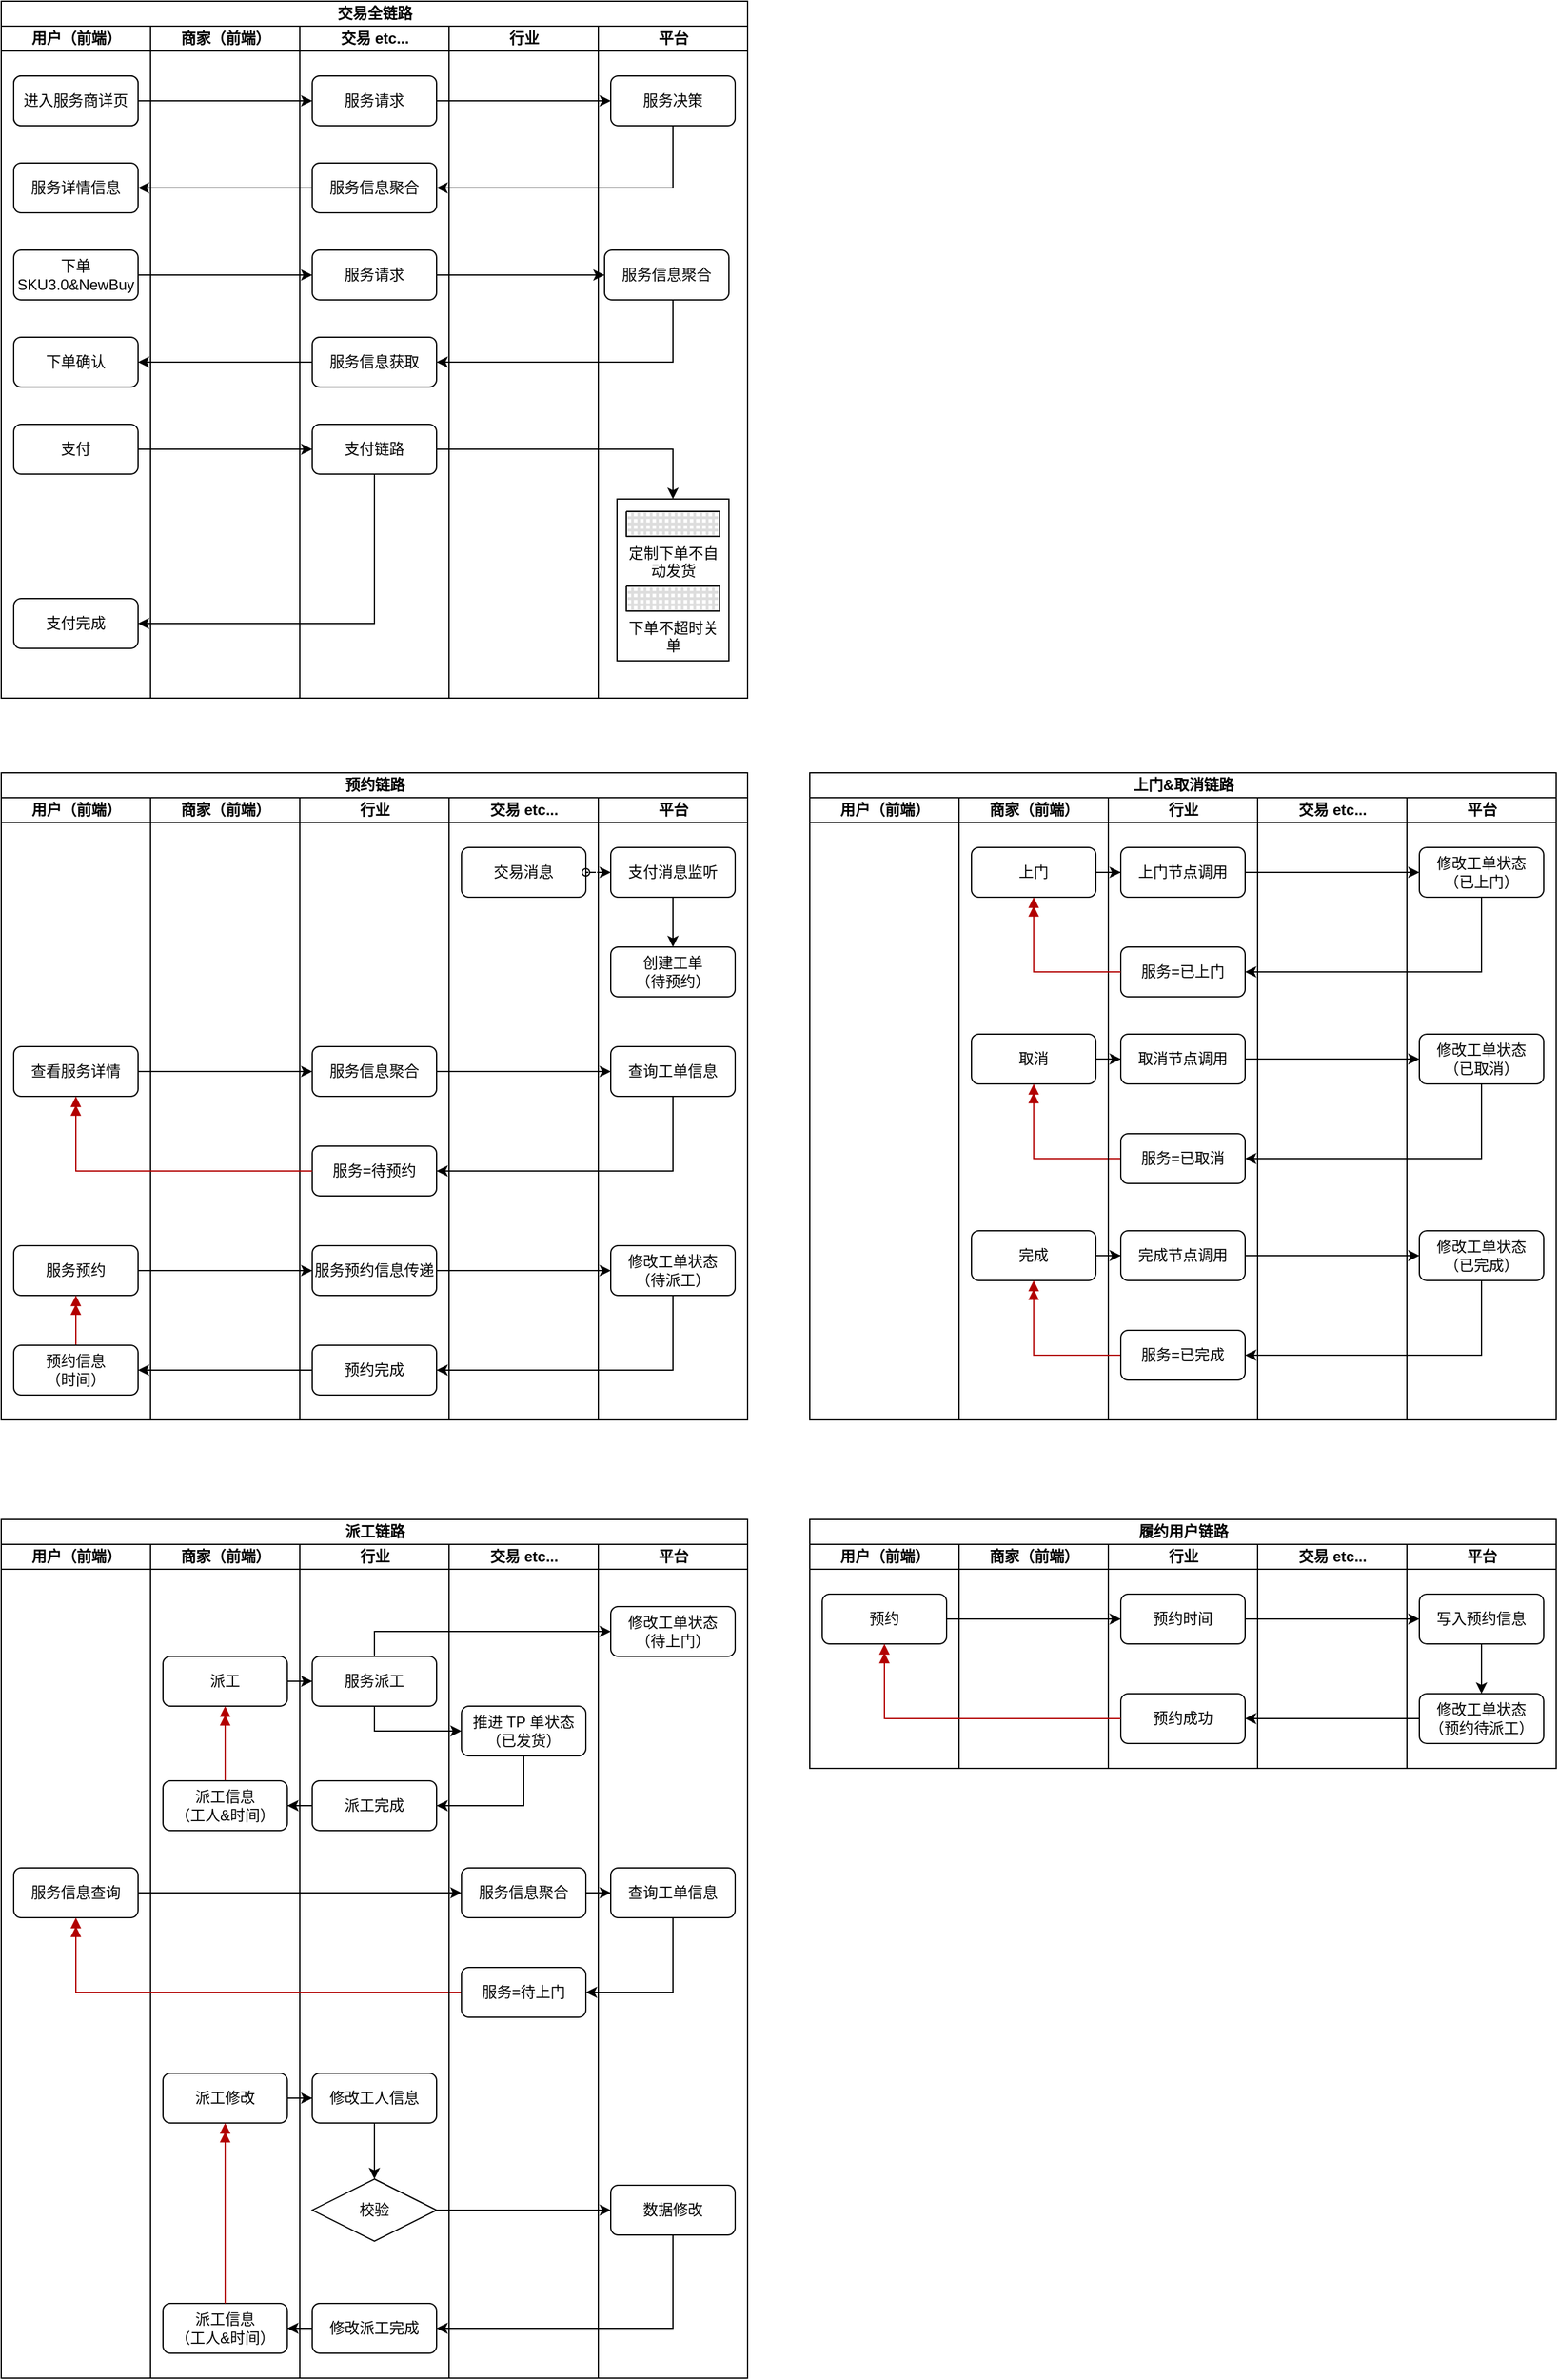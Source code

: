 <mxfile version="20.8.16" type="device"><diagram name="第 1 页" id="Ftj2H2-WO3ob_pQQAoz4"><mxGraphModel dx="1873" dy="1091" grid="1" gridSize="10" guides="1" tooltips="1" connect="1" arrows="1" fold="1" page="1" pageScale="1" pageWidth="4000" pageHeight="12000" math="0" shadow="0"><root><mxCell id="0"/><mxCell id="1" parent="0"/><mxCell id="QWqLMKeGirMAvZn_TWUY-78" value="交易全链路" style="swimlane;childLayout=stackLayout;resizeParent=1;resizeParentMax=0;startSize=20;html=1;strokeWidth=1;" vertex="1" parent="1"><mxGeometry x="50" y="60" width="600" height="560" as="geometry"/></mxCell><mxCell id="QWqLMKeGirMAvZn_TWUY-79" value="用户（前端）" style="swimlane;startSize=20;html=1;strokeWidth=1;" vertex="1" parent="QWqLMKeGirMAvZn_TWUY-78"><mxGeometry y="20" width="120" height="540" as="geometry"/></mxCell><mxCell id="QWqLMKeGirMAvZn_TWUY-162" value="进入服务商详页" style="rounded=1;whiteSpace=wrap;html=1;strokeWidth=1;" vertex="1" parent="QWqLMKeGirMAvZn_TWUY-79"><mxGeometry x="10" y="40" width="100" height="40" as="geometry"/></mxCell><mxCell id="QWqLMKeGirMAvZn_TWUY-167" value="支付完成" style="rounded=1;whiteSpace=wrap;html=1;strokeWidth=1;" vertex="1" parent="QWqLMKeGirMAvZn_TWUY-79"><mxGeometry x="10" y="460" width="100" height="40" as="geometry"/></mxCell><mxCell id="QWqLMKeGirMAvZn_TWUY-168" value="进入服务商详页" style="rounded=1;whiteSpace=wrap;html=1;strokeWidth=1;" vertex="1" parent="QWqLMKeGirMAvZn_TWUY-79"><mxGeometry x="10" y="40" width="100" height="40" as="geometry"/></mxCell><mxCell id="QWqLMKeGirMAvZn_TWUY-169" value="服务详情信息" style="rounded=1;whiteSpace=wrap;html=1;strokeWidth=1;" vertex="1" parent="QWqLMKeGirMAvZn_TWUY-79"><mxGeometry x="10" y="110" width="100" height="40" as="geometry"/></mxCell><mxCell id="QWqLMKeGirMAvZn_TWUY-170" value="下单&lt;br&gt;SKU3.0&amp;amp;NewBuy" style="rounded=1;whiteSpace=wrap;html=1;strokeWidth=1;" vertex="1" parent="QWqLMKeGirMAvZn_TWUY-79"><mxGeometry x="10" y="180" width="100" height="40" as="geometry"/></mxCell><mxCell id="QWqLMKeGirMAvZn_TWUY-171" value="下单确认" style="rounded=1;whiteSpace=wrap;html=1;strokeWidth=1;" vertex="1" parent="QWqLMKeGirMAvZn_TWUY-79"><mxGeometry x="10" y="250" width="100" height="40" as="geometry"/></mxCell><mxCell id="QWqLMKeGirMAvZn_TWUY-172" value="支付" style="rounded=1;whiteSpace=wrap;html=1;strokeWidth=1;" vertex="1" parent="QWqLMKeGirMAvZn_TWUY-79"><mxGeometry x="10" y="320" width="100" height="40" as="geometry"/></mxCell><mxCell id="QWqLMKeGirMAvZn_TWUY-86" value="商家（前端）" style="swimlane;startSize=20;html=1;strokeWidth=1;" vertex="1" parent="QWqLMKeGirMAvZn_TWUY-78"><mxGeometry x="120" y="20" width="120" height="540" as="geometry"/></mxCell><mxCell id="QWqLMKeGirMAvZn_TWUY-87" value="交易 etc..." style="swimlane;startSize=20;html=1;strokeWidth=1;" vertex="1" parent="QWqLMKeGirMAvZn_TWUY-78"><mxGeometry x="240" y="20" width="120" height="540" as="geometry"/></mxCell><mxCell id="QWqLMKeGirMAvZn_TWUY-179" value="服务请求" style="rounded=1;whiteSpace=wrap;html=1;strokeWidth=1;" vertex="1" parent="QWqLMKeGirMAvZn_TWUY-87"><mxGeometry x="10" y="40" width="100" height="40" as="geometry"/></mxCell><mxCell id="QWqLMKeGirMAvZn_TWUY-180" value="服务信息聚合" style="rounded=1;whiteSpace=wrap;html=1;strokeWidth=1;" vertex="1" parent="QWqLMKeGirMAvZn_TWUY-87"><mxGeometry x="10" y="110" width="100" height="40" as="geometry"/></mxCell><mxCell id="QWqLMKeGirMAvZn_TWUY-181" value="服务请求" style="rounded=1;whiteSpace=wrap;html=1;strokeWidth=1;" vertex="1" parent="QWqLMKeGirMAvZn_TWUY-87"><mxGeometry x="10" y="180" width="100" height="40" as="geometry"/></mxCell><mxCell id="QWqLMKeGirMAvZn_TWUY-182" value="服务信息获取" style="rounded=1;whiteSpace=wrap;html=1;strokeWidth=1;" vertex="1" parent="QWqLMKeGirMAvZn_TWUY-87"><mxGeometry x="10" y="250" width="100" height="40" as="geometry"/></mxCell><mxCell id="QWqLMKeGirMAvZn_TWUY-183" value="支付链路" style="rounded=1;whiteSpace=wrap;html=1;strokeWidth=1;" vertex="1" parent="QWqLMKeGirMAvZn_TWUY-87"><mxGeometry x="10" y="320" width="100" height="40" as="geometry"/></mxCell><mxCell id="QWqLMKeGirMAvZn_TWUY-93" value="行业" style="swimlane;startSize=20;html=1;strokeWidth=1;" vertex="1" parent="QWqLMKeGirMAvZn_TWUY-78"><mxGeometry x="360" y="20" width="120" height="540" as="geometry"/></mxCell><mxCell id="QWqLMKeGirMAvZn_TWUY-94" value="平台" style="swimlane;startSize=20;html=1;strokeWidth=1;" vertex="1" parent="QWqLMKeGirMAvZn_TWUY-78"><mxGeometry x="480" y="20" width="120" height="540" as="geometry"/></mxCell><mxCell id="QWqLMKeGirMAvZn_TWUY-186" value="服务决策" style="rounded=1;whiteSpace=wrap;html=1;strokeWidth=1;" vertex="1" parent="QWqLMKeGirMAvZn_TWUY-94"><mxGeometry x="10" y="40" width="100" height="40" as="geometry"/></mxCell><mxCell id="QWqLMKeGirMAvZn_TWUY-187" value="服务信息聚合" style="rounded=1;whiteSpace=wrap;html=1;strokeWidth=1;" vertex="1" parent="QWqLMKeGirMAvZn_TWUY-94"><mxGeometry x="5" y="180" width="100" height="40" as="geometry"/></mxCell><mxCell id="QWqLMKeGirMAvZn_TWUY-188" value="" style="rounded=0;whiteSpace=wrap;html=1;labelBackgroundColor=none;labelBorderColor=none;fillStyle=grid;strokeWidth=1;fillColor=default;strokeColor=default;" vertex="1" parent="QWqLMKeGirMAvZn_TWUY-94"><mxGeometry x="15" y="380" width="90" height="130" as="geometry"/></mxCell><mxCell id="QWqLMKeGirMAvZn_TWUY-189" value="定制下单不自动发货" style="verticalLabelPosition=bottom;verticalAlign=top;html=1;shape=mxgraph.basic.patternFillRect;fillStyle=grid;step=5;fillStrokeWidth=2.2;fillStrokeColor=#dddddd;strokeWidth=1;labelBackgroundColor=none;labelBorderColor=none;perimeterSpacing=1;whiteSpace=wrap;" vertex="1" parent="QWqLMKeGirMAvZn_TWUY-94"><mxGeometry x="22.5" y="390" width="75" height="20" as="geometry"/></mxCell><mxCell id="QWqLMKeGirMAvZn_TWUY-190" value="下单不超时关单" style="verticalLabelPosition=bottom;verticalAlign=top;html=1;shape=mxgraph.basic.patternFillRect;fillStyle=grid;step=5;fillStrokeWidth=2.2;fillStrokeColor=#dddddd;strokeWidth=1;labelBackgroundColor=none;labelBorderColor=none;perimeterSpacing=1;whiteSpace=wrap;" vertex="1" parent="QWqLMKeGirMAvZn_TWUY-94"><mxGeometry x="22.5" y="450" width="75" height="20" as="geometry"/></mxCell><mxCell id="QWqLMKeGirMAvZn_TWUY-192" style="edgeStyle=orthogonalEdgeStyle;rounded=0;orthogonalLoop=1;jettySize=auto;html=1;entryX=0;entryY=0.5;entryDx=0;entryDy=0;strokeWidth=1;endArrow=classic;endFill=1;" edge="1" parent="QWqLMKeGirMAvZn_TWUY-78" source="QWqLMKeGirMAvZn_TWUY-168" target="QWqLMKeGirMAvZn_TWUY-179"><mxGeometry relative="1" as="geometry"/></mxCell><mxCell id="QWqLMKeGirMAvZn_TWUY-193" style="edgeStyle=orthogonalEdgeStyle;rounded=0;orthogonalLoop=1;jettySize=auto;html=1;entryX=0;entryY=0.5;entryDx=0;entryDy=0;strokeWidth=1;endArrow=classic;endFill=1;" edge="1" parent="QWqLMKeGirMAvZn_TWUY-78" source="QWqLMKeGirMAvZn_TWUY-179" target="QWqLMKeGirMAvZn_TWUY-186"><mxGeometry relative="1" as="geometry"/></mxCell><mxCell id="QWqLMKeGirMAvZn_TWUY-194" style="edgeStyle=orthogonalEdgeStyle;rounded=0;orthogonalLoop=1;jettySize=auto;html=1;entryX=1;entryY=0.5;entryDx=0;entryDy=0;strokeWidth=1;endArrow=classic;endFill=1;" edge="1" parent="QWqLMKeGirMAvZn_TWUY-78" source="QWqLMKeGirMAvZn_TWUY-186" target="QWqLMKeGirMAvZn_TWUY-180"><mxGeometry relative="1" as="geometry"><Array as="points"><mxPoint x="540" y="150"/></Array></mxGeometry></mxCell><mxCell id="QWqLMKeGirMAvZn_TWUY-195" style="edgeStyle=orthogonalEdgeStyle;rounded=0;orthogonalLoop=1;jettySize=auto;html=1;entryX=1;entryY=0.5;entryDx=0;entryDy=0;strokeWidth=1;endArrow=classic;endFill=1;" edge="1" parent="QWqLMKeGirMAvZn_TWUY-78" source="QWqLMKeGirMAvZn_TWUY-180" target="QWqLMKeGirMAvZn_TWUY-169"><mxGeometry relative="1" as="geometry"/></mxCell><mxCell id="QWqLMKeGirMAvZn_TWUY-196" style="edgeStyle=orthogonalEdgeStyle;rounded=0;orthogonalLoop=1;jettySize=auto;html=1;entryX=0;entryY=0.5;entryDx=0;entryDy=0;strokeWidth=1;endArrow=classic;endFill=1;" edge="1" parent="QWqLMKeGirMAvZn_TWUY-78" source="QWqLMKeGirMAvZn_TWUY-170" target="QWqLMKeGirMAvZn_TWUY-181"><mxGeometry relative="1" as="geometry"/></mxCell><mxCell id="QWqLMKeGirMAvZn_TWUY-197" style="edgeStyle=orthogonalEdgeStyle;rounded=0;orthogonalLoop=1;jettySize=auto;html=1;strokeWidth=1;endArrow=classic;endFill=1;" edge="1" parent="QWqLMKeGirMAvZn_TWUY-78" source="QWqLMKeGirMAvZn_TWUY-181" target="QWqLMKeGirMAvZn_TWUY-187"><mxGeometry relative="1" as="geometry"/></mxCell><mxCell id="QWqLMKeGirMAvZn_TWUY-198" style="edgeStyle=orthogonalEdgeStyle;rounded=0;orthogonalLoop=1;jettySize=auto;html=1;entryX=1;entryY=0.5;entryDx=0;entryDy=0;strokeWidth=1;endArrow=classic;endFill=1;" edge="1" parent="QWqLMKeGirMAvZn_TWUY-78" source="QWqLMKeGirMAvZn_TWUY-187" target="QWqLMKeGirMAvZn_TWUY-182"><mxGeometry relative="1" as="geometry"><Array as="points"><mxPoint x="540" y="290"/></Array></mxGeometry></mxCell><mxCell id="QWqLMKeGirMAvZn_TWUY-199" style="edgeStyle=orthogonalEdgeStyle;rounded=0;orthogonalLoop=1;jettySize=auto;html=1;entryX=1;entryY=0.5;entryDx=0;entryDy=0;strokeWidth=1;endArrow=classic;endFill=1;" edge="1" parent="QWqLMKeGirMAvZn_TWUY-78" source="QWqLMKeGirMAvZn_TWUY-182" target="QWqLMKeGirMAvZn_TWUY-171"><mxGeometry relative="1" as="geometry"/></mxCell><mxCell id="QWqLMKeGirMAvZn_TWUY-200" style="edgeStyle=orthogonalEdgeStyle;rounded=0;orthogonalLoop=1;jettySize=auto;html=1;entryX=0;entryY=0.5;entryDx=0;entryDy=0;strokeWidth=1;endArrow=classic;endFill=1;" edge="1" parent="QWqLMKeGirMAvZn_TWUY-78" source="QWqLMKeGirMAvZn_TWUY-172" target="QWqLMKeGirMAvZn_TWUY-183"><mxGeometry relative="1" as="geometry"/></mxCell><mxCell id="QWqLMKeGirMAvZn_TWUY-201" style="edgeStyle=orthogonalEdgeStyle;rounded=0;orthogonalLoop=1;jettySize=auto;html=1;entryX=0.5;entryY=0;entryDx=0;entryDy=0;strokeWidth=1;endArrow=classic;endFill=1;" edge="1" parent="QWqLMKeGirMAvZn_TWUY-78" source="QWqLMKeGirMAvZn_TWUY-183" target="QWqLMKeGirMAvZn_TWUY-188"><mxGeometry relative="1" as="geometry"/></mxCell><mxCell id="QWqLMKeGirMAvZn_TWUY-202" style="edgeStyle=orthogonalEdgeStyle;rounded=0;orthogonalLoop=1;jettySize=auto;html=1;entryX=1;entryY=0.5;entryDx=0;entryDy=0;strokeWidth=1;endArrow=classic;endFill=1;" edge="1" parent="QWqLMKeGirMAvZn_TWUY-78" source="QWqLMKeGirMAvZn_TWUY-183" target="QWqLMKeGirMAvZn_TWUY-167"><mxGeometry relative="1" as="geometry"><mxPoint x="110" y="430" as="targetPoint"/><Array as="points"><mxPoint x="300" y="500"/></Array></mxGeometry></mxCell><mxCell id="QWqLMKeGirMAvZn_TWUY-297" value="履约用户链路" style="swimlane;childLayout=stackLayout;resizeParent=1;resizeParentMax=0;startSize=20;html=1;strokeWidth=1;" vertex="1" parent="1"><mxGeometry x="700" y="1280" width="600" height="200" as="geometry"/></mxCell><mxCell id="QWqLMKeGirMAvZn_TWUY-298" value="用户（前端）" style="swimlane;startSize=20;html=1;strokeWidth=1;" vertex="1" parent="QWqLMKeGirMAvZn_TWUY-297"><mxGeometry y="20" width="120" height="180" as="geometry"/></mxCell><mxCell id="QWqLMKeGirMAvZn_TWUY-584" value="预约" style="rounded=1;whiteSpace=wrap;html=1;strokeWidth=1;" vertex="1" parent="QWqLMKeGirMAvZn_TWUY-298"><mxGeometry x="10" y="40" width="100" height="40" as="geometry"/></mxCell><mxCell id="QWqLMKeGirMAvZn_TWUY-304" value="商家（前端）" style="swimlane;startSize=20;html=1;strokeWidth=1;" vertex="1" parent="QWqLMKeGirMAvZn_TWUY-297"><mxGeometry x="120" y="20" width="120" height="180" as="geometry"/></mxCell><mxCell id="QWqLMKeGirMAvZn_TWUY-308" value="行业" style="swimlane;startSize=20;html=1;strokeWidth=1;" vertex="1" parent="QWqLMKeGirMAvZn_TWUY-297"><mxGeometry x="240" y="20" width="120" height="180" as="geometry"/></mxCell><mxCell id="QWqLMKeGirMAvZn_TWUY-586" value="预约时间" style="rounded=1;whiteSpace=wrap;html=1;strokeWidth=1;" vertex="1" parent="QWqLMKeGirMAvZn_TWUY-308"><mxGeometry x="10" y="40" width="100" height="40" as="geometry"/></mxCell><mxCell id="QWqLMKeGirMAvZn_TWUY-592" value="预约成功" style="rounded=1;whiteSpace=wrap;html=1;strokeWidth=1;" vertex="1" parent="QWqLMKeGirMAvZn_TWUY-308"><mxGeometry x="10" y="120" width="100" height="40" as="geometry"/></mxCell><mxCell id="QWqLMKeGirMAvZn_TWUY-310" value="交易 etc..." style="swimlane;startSize=20;html=1;strokeWidth=1;" vertex="1" parent="QWqLMKeGirMAvZn_TWUY-297"><mxGeometry x="360" y="20" width="120" height="180" as="geometry"/></mxCell><mxCell id="QWqLMKeGirMAvZn_TWUY-319" value="平台" style="swimlane;startSize=20;html=1;strokeWidth=1;" vertex="1" parent="QWqLMKeGirMAvZn_TWUY-297"><mxGeometry x="480" y="20" width="120" height="180" as="geometry"/></mxCell><mxCell id="QWqLMKeGirMAvZn_TWUY-591" style="edgeStyle=orthogonalEdgeStyle;rounded=0;orthogonalLoop=1;jettySize=auto;html=1;entryX=0.5;entryY=0;entryDx=0;entryDy=0;strokeWidth=1;startArrow=none;startFill=0;endArrow=classic;endFill=1;" edge="1" parent="QWqLMKeGirMAvZn_TWUY-319" source="QWqLMKeGirMAvZn_TWUY-588" target="QWqLMKeGirMAvZn_TWUY-590"><mxGeometry relative="1" as="geometry"/></mxCell><mxCell id="QWqLMKeGirMAvZn_TWUY-588" value="写入预约信息" style="rounded=1;whiteSpace=wrap;html=1;strokeWidth=1;" vertex="1" parent="QWqLMKeGirMAvZn_TWUY-319"><mxGeometry x="10" y="40" width="100" height="40" as="geometry"/></mxCell><mxCell id="QWqLMKeGirMAvZn_TWUY-590" value="修改工单状态&lt;br&gt;（预约待派工）" style="rounded=1;whiteSpace=wrap;html=1;strokeWidth=1;" vertex="1" parent="QWqLMKeGirMAvZn_TWUY-319"><mxGeometry x="10" y="120" width="100" height="40" as="geometry"/></mxCell><mxCell id="QWqLMKeGirMAvZn_TWUY-587" style="edgeStyle=orthogonalEdgeStyle;rounded=0;orthogonalLoop=1;jettySize=auto;html=1;entryX=0;entryY=0.5;entryDx=0;entryDy=0;strokeWidth=1;startArrow=none;startFill=0;endArrow=classic;endFill=1;" edge="1" parent="QWqLMKeGirMAvZn_TWUY-297" source="QWqLMKeGirMAvZn_TWUY-584" target="QWqLMKeGirMAvZn_TWUY-586"><mxGeometry relative="1" as="geometry"/></mxCell><mxCell id="QWqLMKeGirMAvZn_TWUY-589" style="edgeStyle=orthogonalEdgeStyle;rounded=0;orthogonalLoop=1;jettySize=auto;html=1;strokeWidth=1;startArrow=none;startFill=0;endArrow=classic;endFill=1;" edge="1" parent="QWqLMKeGirMAvZn_TWUY-297" source="QWqLMKeGirMAvZn_TWUY-586" target="QWqLMKeGirMAvZn_TWUY-588"><mxGeometry relative="1" as="geometry"/></mxCell><mxCell id="QWqLMKeGirMAvZn_TWUY-593" style="edgeStyle=orthogonalEdgeStyle;rounded=0;orthogonalLoop=1;jettySize=auto;html=1;strokeWidth=1;startArrow=none;startFill=0;endArrow=classic;endFill=1;" edge="1" parent="QWqLMKeGirMAvZn_TWUY-297" source="QWqLMKeGirMAvZn_TWUY-590" target="QWqLMKeGirMAvZn_TWUY-592"><mxGeometry relative="1" as="geometry"/></mxCell><mxCell id="QWqLMKeGirMAvZn_TWUY-594" style="edgeStyle=orthogonalEdgeStyle;rounded=0;orthogonalLoop=1;jettySize=auto;html=1;entryX=0.5;entryY=1;entryDx=0;entryDy=0;strokeWidth=1;startArrow=none;startFill=0;endArrow=doubleBlock;endFill=1;fillColor=#e51400;strokeColor=#B20000;" edge="1" parent="QWqLMKeGirMAvZn_TWUY-297" source="QWqLMKeGirMAvZn_TWUY-592" target="QWqLMKeGirMAvZn_TWUY-584"><mxGeometry relative="1" as="geometry"/></mxCell><mxCell id="QWqLMKeGirMAvZn_TWUY-377" value="派工链路" style="swimlane;childLayout=stackLayout;resizeParent=1;resizeParentMax=0;startSize=20;html=1;strokeWidth=1;" vertex="1" parent="1"><mxGeometry x="50" y="1280" width="600" height="690" as="geometry"/></mxCell><mxCell id="QWqLMKeGirMAvZn_TWUY-378" value="用户（前端）" style="swimlane;startSize=20;html=1;strokeWidth=1;" vertex="1" parent="QWqLMKeGirMAvZn_TWUY-377"><mxGeometry y="20" width="120" height="670" as="geometry"/></mxCell><mxCell id="QWqLMKeGirMAvZn_TWUY-383" value="服务信息查询" style="rounded=1;whiteSpace=wrap;html=1;strokeWidth=1;" vertex="1" parent="QWqLMKeGirMAvZn_TWUY-378"><mxGeometry x="10" y="260" width="100" height="40" as="geometry"/></mxCell><mxCell id="QWqLMKeGirMAvZn_TWUY-424" style="edgeStyle=orthogonalEdgeStyle;rounded=0;orthogonalLoop=1;jettySize=auto;html=1;entryX=1;entryY=0.5;entryDx=0;entryDy=0;strokeWidth=1;startArrow=none;startFill=0;endArrow=classic;endFill=1;" edge="1" parent="QWqLMKeGirMAvZn_TWUY-377" source="QWqLMKeGirMAvZn_TWUY-398" target="QWqLMKeGirMAvZn_TWUY-387"><mxGeometry relative="1" as="geometry"/></mxCell><mxCell id="QWqLMKeGirMAvZn_TWUY-384" value="商家（前端）" style="swimlane;startSize=20;html=1;strokeWidth=1;" vertex="1" parent="QWqLMKeGirMAvZn_TWUY-377"><mxGeometry x="120" y="20" width="120" height="670" as="geometry"/></mxCell><mxCell id="QWqLMKeGirMAvZn_TWUY-385" value="派工" style="rounded=1;whiteSpace=wrap;html=1;strokeWidth=1;" vertex="1" parent="QWqLMKeGirMAvZn_TWUY-384"><mxGeometry x="10" y="90" width="100" height="40" as="geometry"/></mxCell><mxCell id="QWqLMKeGirMAvZn_TWUY-386" value="" style="edgeStyle=orthogonalEdgeStyle;rounded=0;orthogonalLoop=1;jettySize=auto;html=1;strokeWidth=1;startArrow=none;startFill=0;endArrow=doubleBlock;endFill=1;fillColor=#e51400;strokeColor=#B20000;" edge="1" parent="QWqLMKeGirMAvZn_TWUY-384" source="QWqLMKeGirMAvZn_TWUY-387" target="QWqLMKeGirMAvZn_TWUY-385"><mxGeometry relative="1" as="geometry"/></mxCell><mxCell id="QWqLMKeGirMAvZn_TWUY-387" value="派工信息&lt;br&gt;（工人&amp;amp;时间）" style="rounded=1;whiteSpace=wrap;html=1;strokeWidth=1;" vertex="1" parent="QWqLMKeGirMAvZn_TWUY-384"><mxGeometry x="10" y="190" width="100" height="40" as="geometry"/></mxCell><mxCell id="QWqLMKeGirMAvZn_TWUY-390" value="行业" style="swimlane;startSize=20;html=1;strokeWidth=1;" vertex="1" parent="QWqLMKeGirMAvZn_TWUY-377"><mxGeometry x="240" y="20" width="120" height="670" as="geometry"/></mxCell><mxCell id="QWqLMKeGirMAvZn_TWUY-397" value="服务派工" style="rounded=1;whiteSpace=wrap;html=1;strokeWidth=1;" vertex="1" parent="QWqLMKeGirMAvZn_TWUY-390"><mxGeometry x="10" y="90" width="100" height="40" as="geometry"/></mxCell><mxCell id="QWqLMKeGirMAvZn_TWUY-398" value="派工完成" style="rounded=1;whiteSpace=wrap;html=1;strokeWidth=1;" vertex="1" parent="QWqLMKeGirMAvZn_TWUY-390"><mxGeometry x="10" y="190" width="100" height="40" as="geometry"/></mxCell><mxCell id="QWqLMKeGirMAvZn_TWUY-560" value="派工信息&lt;br&gt;（工人&amp;amp;时间）" style="rounded=1;whiteSpace=wrap;html=1;strokeWidth=1;" vertex="1" parent="QWqLMKeGirMAvZn_TWUY-390"><mxGeometry x="-110" y="610" width="100" height="40" as="geometry"/></mxCell><mxCell id="QWqLMKeGirMAvZn_TWUY-562" value="修改派工完成" style="rounded=1;whiteSpace=wrap;html=1;strokeWidth=1;" vertex="1" parent="QWqLMKeGirMAvZn_TWUY-390"><mxGeometry x="10" y="610" width="100" height="40" as="geometry"/></mxCell><mxCell id="QWqLMKeGirMAvZn_TWUY-557" style="edgeStyle=orthogonalEdgeStyle;rounded=0;orthogonalLoop=1;jettySize=auto;html=1;entryX=1;entryY=0.5;entryDx=0;entryDy=0;strokeWidth=1;startArrow=none;startFill=0;endArrow=classic;endFill=1;" edge="1" parent="QWqLMKeGirMAvZn_TWUY-390" source="QWqLMKeGirMAvZn_TWUY-562" target="QWqLMKeGirMAvZn_TWUY-560"><mxGeometry relative="1" as="geometry"/></mxCell><mxCell id="QWqLMKeGirMAvZn_TWUY-571" value="校验" style="rhombus;whiteSpace=wrap;html=1;labelBackgroundColor=none;labelBorderColor=none;fillStyle=grid;strokeColor=default;strokeWidth=1;fillColor=default;" vertex="1" parent="QWqLMKeGirMAvZn_TWUY-390"><mxGeometry x="10" y="510" width="100" height="50" as="geometry"/></mxCell><mxCell id="QWqLMKeGirMAvZn_TWUY-422" style="edgeStyle=orthogonalEdgeStyle;rounded=0;orthogonalLoop=1;jettySize=auto;html=1;entryX=0;entryY=0.5;entryDx=0;entryDy=0;strokeWidth=1;startArrow=none;startFill=0;endArrow=classic;endFill=1;" edge="1" parent="QWqLMKeGirMAvZn_TWUY-377" source="QWqLMKeGirMAvZn_TWUY-385" target="QWqLMKeGirMAvZn_TWUY-397"><mxGeometry relative="1" as="geometry"/></mxCell><mxCell id="QWqLMKeGirMAvZn_TWUY-425" style="edgeStyle=orthogonalEdgeStyle;rounded=0;orthogonalLoop=1;jettySize=auto;html=1;entryX=0;entryY=0.5;entryDx=0;entryDy=0;strokeWidth=1;startArrow=none;startFill=0;endArrow=classic;endFill=1;" edge="1" parent="QWqLMKeGirMAvZn_TWUY-377" source="QWqLMKeGirMAvZn_TWUY-383" target="QWqLMKeGirMAvZn_TWUY-399"><mxGeometry relative="1" as="geometry"/></mxCell><mxCell id="QWqLMKeGirMAvZn_TWUY-426" style="edgeStyle=orthogonalEdgeStyle;rounded=0;orthogonalLoop=1;jettySize=auto;html=1;entryX=0;entryY=0.5;entryDx=0;entryDy=0;strokeWidth=1;startArrow=none;startFill=0;endArrow=classic;endFill=1;" edge="1" parent="QWqLMKeGirMAvZn_TWUY-377" source="QWqLMKeGirMAvZn_TWUY-399" target="QWqLMKeGirMAvZn_TWUY-412"><mxGeometry relative="1" as="geometry"/></mxCell><mxCell id="QWqLMKeGirMAvZn_TWUY-427" style="edgeStyle=orthogonalEdgeStyle;rounded=0;orthogonalLoop=1;jettySize=auto;html=1;entryX=1;entryY=0.5;entryDx=0;entryDy=0;strokeWidth=1;startArrow=none;startFill=0;endArrow=classic;endFill=1;" edge="1" parent="QWqLMKeGirMAvZn_TWUY-377" source="QWqLMKeGirMAvZn_TWUY-412" target="QWqLMKeGirMAvZn_TWUY-400"><mxGeometry relative="1" as="geometry"><Array as="points"><mxPoint x="540" y="380"/></Array></mxGeometry></mxCell><mxCell id="QWqLMKeGirMAvZn_TWUY-429" style="edgeStyle=orthogonalEdgeStyle;rounded=0;orthogonalLoop=1;jettySize=auto;html=1;entryX=0.5;entryY=1;entryDx=0;entryDy=0;strokeWidth=1;startArrow=none;startFill=0;endArrow=doubleBlock;endFill=1;fillColor=#e51400;strokeColor=#B20000;" edge="1" parent="QWqLMKeGirMAvZn_TWUY-377" source="QWqLMKeGirMAvZn_TWUY-400" target="QWqLMKeGirMAvZn_TWUY-383"><mxGeometry relative="1" as="geometry"/></mxCell><mxCell id="QWqLMKeGirMAvZn_TWUY-392" value="交易 etc..." style="swimlane;startSize=20;html=1;strokeWidth=1;" vertex="1" parent="QWqLMKeGirMAvZn_TWUY-377"><mxGeometry x="360" y="20" width="120" height="670" as="geometry"/></mxCell><mxCell id="QWqLMKeGirMAvZn_TWUY-399" value="服务信息聚合" style="rounded=1;whiteSpace=wrap;html=1;strokeWidth=1;" vertex="1" parent="QWqLMKeGirMAvZn_TWUY-392"><mxGeometry x="10" y="260" width="100" height="40" as="geometry"/></mxCell><mxCell id="QWqLMKeGirMAvZn_TWUY-400" value="服务=待上门" style="rounded=1;whiteSpace=wrap;html=1;strokeWidth=1;" vertex="1" parent="QWqLMKeGirMAvZn_TWUY-392"><mxGeometry x="10" y="340" width="100" height="40" as="geometry"/></mxCell><mxCell id="QWqLMKeGirMAvZn_TWUY-544" value="推进 TP 单状态&lt;br&gt;（已发货）" style="rounded=1;whiteSpace=wrap;html=1;strokeWidth=1;" vertex="1" parent="QWqLMKeGirMAvZn_TWUY-392"><mxGeometry x="10" y="130" width="100" height="40" as="geometry"/></mxCell><mxCell id="QWqLMKeGirMAvZn_TWUY-509" style="edgeStyle=orthogonalEdgeStyle;rounded=0;orthogonalLoop=1;jettySize=auto;html=1;entryX=0;entryY=0.5;entryDx=0;entryDy=0;strokeWidth=1;startArrow=none;startFill=0;endArrow=classic;endFill=1;" edge="1" parent="QWqLMKeGirMAvZn_TWUY-377" source="QWqLMKeGirMAvZn_TWUY-397" target="QWqLMKeGirMAvZn_TWUY-411"><mxGeometry relative="1" as="geometry"><Array as="points"><mxPoint x="300" y="90"/></Array></mxGeometry></mxCell><mxCell id="QWqLMKeGirMAvZn_TWUY-545" style="edgeStyle=orthogonalEdgeStyle;rounded=0;orthogonalLoop=1;jettySize=auto;html=1;entryX=0;entryY=0.5;entryDx=0;entryDy=0;strokeWidth=1;startArrow=none;startFill=0;endArrow=classic;endFill=1;" edge="1" parent="QWqLMKeGirMAvZn_TWUY-377" source="QWqLMKeGirMAvZn_TWUY-397" target="QWqLMKeGirMAvZn_TWUY-544"><mxGeometry relative="1" as="geometry"><Array as="points"><mxPoint x="300" y="170"/></Array></mxGeometry></mxCell><mxCell id="QWqLMKeGirMAvZn_TWUY-546" style="edgeStyle=orthogonalEdgeStyle;rounded=0;orthogonalLoop=1;jettySize=auto;html=1;entryX=1;entryY=0.5;entryDx=0;entryDy=0;strokeWidth=1;startArrow=none;startFill=0;endArrow=classic;endFill=1;" edge="1" parent="QWqLMKeGirMAvZn_TWUY-377" source="QWqLMKeGirMAvZn_TWUY-544" target="QWqLMKeGirMAvZn_TWUY-398"><mxGeometry relative="1" as="geometry"><Array as="points"><mxPoint x="420" y="230"/></Array></mxGeometry></mxCell><mxCell id="QWqLMKeGirMAvZn_TWUY-405" value="平台" style="swimlane;startSize=20;html=1;strokeWidth=1;" vertex="1" parent="QWqLMKeGirMAvZn_TWUY-377"><mxGeometry x="480" y="20" width="120" height="670" as="geometry"/></mxCell><mxCell id="QWqLMKeGirMAvZn_TWUY-411" value="修改工单状态&lt;br&gt;（待上门）" style="rounded=1;whiteSpace=wrap;html=1;strokeWidth=1;" vertex="1" parent="QWqLMKeGirMAvZn_TWUY-405"><mxGeometry x="10" y="50" width="100" height="40" as="geometry"/></mxCell><mxCell id="QWqLMKeGirMAvZn_TWUY-412" value="查询工单信息" style="rounded=1;whiteSpace=wrap;html=1;strokeWidth=1;" vertex="1" parent="QWqLMKeGirMAvZn_TWUY-405"><mxGeometry x="10" y="260" width="100" height="40" as="geometry"/></mxCell><mxCell id="QWqLMKeGirMAvZn_TWUY-558" value="派工修改" style="rounded=1;whiteSpace=wrap;html=1;strokeWidth=1;" vertex="1" parent="QWqLMKeGirMAvZn_TWUY-405"><mxGeometry x="-350" y="425" width="100" height="40" as="geometry"/></mxCell><mxCell id="QWqLMKeGirMAvZn_TWUY-561" value="修改工人信息" style="rounded=1;whiteSpace=wrap;html=1;strokeWidth=1;" vertex="1" parent="QWqLMKeGirMAvZn_TWUY-405"><mxGeometry x="-230" y="425" width="100" height="40" as="geometry"/></mxCell><mxCell id="QWqLMKeGirMAvZn_TWUY-563" style="edgeStyle=orthogonalEdgeStyle;rounded=0;orthogonalLoop=1;jettySize=auto;html=1;entryX=0;entryY=0.5;entryDx=0;entryDy=0;strokeWidth=1;startArrow=none;startFill=0;endArrow=classic;endFill=1;" edge="1" parent="QWqLMKeGirMAvZn_TWUY-405" source="QWqLMKeGirMAvZn_TWUY-558" target="QWqLMKeGirMAvZn_TWUY-561"><mxGeometry relative="1" as="geometry"/></mxCell><mxCell id="QWqLMKeGirMAvZn_TWUY-565" value="数据修改" style="rounded=1;whiteSpace=wrap;html=1;strokeWidth=1;" vertex="1" parent="QWqLMKeGirMAvZn_TWUY-405"><mxGeometry x="10" y="515" width="100" height="40" as="geometry"/></mxCell><mxCell id="QWqLMKeGirMAvZn_TWUY-559" value="" style="edgeStyle=orthogonalEdgeStyle;rounded=0;orthogonalLoop=1;jettySize=auto;html=1;strokeWidth=1;startArrow=none;startFill=0;endArrow=doubleBlock;endFill=1;fillColor=#e51400;strokeColor=#B20000;" edge="1" parent="QWqLMKeGirMAvZn_TWUY-377" source="QWqLMKeGirMAvZn_TWUY-560" target="QWqLMKeGirMAvZn_TWUY-558"><mxGeometry relative="1" as="geometry"/></mxCell><mxCell id="QWqLMKeGirMAvZn_TWUY-570" style="edgeStyle=orthogonalEdgeStyle;rounded=0;orthogonalLoop=1;jettySize=auto;html=1;entryX=1;entryY=0.5;entryDx=0;entryDy=0;strokeWidth=1;startArrow=none;startFill=0;endArrow=classic;endFill=1;" edge="1" parent="QWqLMKeGirMAvZn_TWUY-377" source="QWqLMKeGirMAvZn_TWUY-565" target="QWqLMKeGirMAvZn_TWUY-562"><mxGeometry relative="1" as="geometry"><Array as="points"><mxPoint x="540" y="650"/></Array></mxGeometry></mxCell><mxCell id="QWqLMKeGirMAvZn_TWUY-572" style="edgeStyle=orthogonalEdgeStyle;rounded=0;orthogonalLoop=1;jettySize=auto;html=1;entryX=0.5;entryY=0;entryDx=0;entryDy=0;strokeWidth=1;startArrow=none;startFill=0;endArrow=classic;endFill=1;" edge="1" parent="QWqLMKeGirMAvZn_TWUY-377" source="QWqLMKeGirMAvZn_TWUY-561" target="QWqLMKeGirMAvZn_TWUY-571"><mxGeometry relative="1" as="geometry"/></mxCell><mxCell id="QWqLMKeGirMAvZn_TWUY-573" style="edgeStyle=orthogonalEdgeStyle;rounded=0;orthogonalLoop=1;jettySize=auto;html=1;strokeWidth=1;startArrow=none;startFill=0;endArrow=classic;endFill=1;" edge="1" parent="QWqLMKeGirMAvZn_TWUY-377" source="QWqLMKeGirMAvZn_TWUY-571" target="QWqLMKeGirMAvZn_TWUY-565"><mxGeometry relative="1" as="geometry"/></mxCell><mxCell id="QWqLMKeGirMAvZn_TWUY-510" value="预约链路" style="swimlane;childLayout=stackLayout;resizeParent=1;resizeParentMax=0;startSize=20;html=1;strokeWidth=1;glass=0;rounded=0;shadow=0;direction=east;" vertex="1" parent="1"><mxGeometry x="50" y="680" width="600" height="520" as="geometry"/></mxCell><mxCell id="QWqLMKeGirMAvZn_TWUY-511" value="用户（前端）" style="swimlane;startSize=20;html=1;strokeWidth=1;" vertex="1" parent="QWqLMKeGirMAvZn_TWUY-510"><mxGeometry y="20" width="120" height="500" as="geometry"/></mxCell><mxCell id="QWqLMKeGirMAvZn_TWUY-512" value="查看服务详情" style="rounded=1;whiteSpace=wrap;html=1;strokeWidth=1;" vertex="1" parent="QWqLMKeGirMAvZn_TWUY-511"><mxGeometry x="10" y="200" width="100" height="40" as="geometry"/></mxCell><mxCell id="QWqLMKeGirMAvZn_TWUY-513" value="服务预约" style="rounded=1;whiteSpace=wrap;html=1;strokeWidth=1;" vertex="1" parent="QWqLMKeGirMAvZn_TWUY-511"><mxGeometry x="10" y="360" width="100" height="40" as="geometry"/></mxCell><mxCell id="QWqLMKeGirMAvZn_TWUY-514" value="" style="edgeStyle=orthogonalEdgeStyle;rounded=0;orthogonalLoop=1;jettySize=auto;html=1;strokeWidth=1;startArrow=none;startFill=0;endArrow=doubleBlock;endFill=1;fillColor=#e51400;strokeColor=#B20000;" edge="1" parent="QWqLMKeGirMAvZn_TWUY-511" source="QWqLMKeGirMAvZn_TWUY-515" target="QWqLMKeGirMAvZn_TWUY-513"><mxGeometry relative="1" as="geometry"/></mxCell><mxCell id="QWqLMKeGirMAvZn_TWUY-515" value="预约信息&lt;br&gt;（时间）" style="rounded=1;whiteSpace=wrap;html=1;strokeWidth=1;" vertex="1" parent="QWqLMKeGirMAvZn_TWUY-511"><mxGeometry x="10" y="440" width="100" height="40" as="geometry"/></mxCell><mxCell id="QWqLMKeGirMAvZn_TWUY-516" value="商家（前端）" style="swimlane;startSize=20;html=1;strokeWidth=1;" vertex="1" parent="QWqLMKeGirMAvZn_TWUY-510"><mxGeometry x="120" y="20" width="120" height="500" as="geometry"/></mxCell><mxCell id="QWqLMKeGirMAvZn_TWUY-517" value="行业" style="swimlane;startSize=20;html=1;strokeWidth=1;" vertex="1" parent="QWqLMKeGirMAvZn_TWUY-510"><mxGeometry x="240" y="20" width="120" height="500" as="geometry"/></mxCell><mxCell id="QWqLMKeGirMAvZn_TWUY-520" value="服务信息聚合" style="rounded=1;whiteSpace=wrap;html=1;strokeWidth=1;" vertex="1" parent="QWqLMKeGirMAvZn_TWUY-517"><mxGeometry x="10" y="200" width="100" height="40" as="geometry"/></mxCell><mxCell id="QWqLMKeGirMAvZn_TWUY-521" value="服务=待预约" style="rounded=1;whiteSpace=wrap;html=1;strokeWidth=1;" vertex="1" parent="QWqLMKeGirMAvZn_TWUY-517"><mxGeometry x="10" y="280" width="100" height="40" as="geometry"/></mxCell><mxCell id="QWqLMKeGirMAvZn_TWUY-522" value="服务预约信息传递" style="rounded=1;whiteSpace=wrap;html=1;strokeWidth=1;" vertex="1" parent="QWqLMKeGirMAvZn_TWUY-517"><mxGeometry x="10" y="360" width="100" height="40" as="geometry"/></mxCell><mxCell id="QWqLMKeGirMAvZn_TWUY-523" value="预约完成" style="rounded=1;whiteSpace=wrap;html=1;strokeWidth=1;" vertex="1" parent="QWqLMKeGirMAvZn_TWUY-517"><mxGeometry x="10" y="440" width="100" height="40" as="geometry"/></mxCell><mxCell id="QWqLMKeGirMAvZn_TWUY-536" style="edgeStyle=orthogonalEdgeStyle;rounded=0;orthogonalLoop=1;jettySize=auto;html=1;entryX=1;entryY=0.5;entryDx=0;entryDy=0;strokeWidth=1;startArrow=none;startFill=0;endArrow=classic;endFill=1;" edge="1" parent="QWqLMKeGirMAvZn_TWUY-510" source="QWqLMKeGirMAvZn_TWUY-523" target="QWqLMKeGirMAvZn_TWUY-515"><mxGeometry relative="1" as="geometry"/></mxCell><mxCell id="QWqLMKeGirMAvZn_TWUY-519" value="交易 etc..." style="swimlane;startSize=20;html=1;strokeWidth=1;" vertex="1" parent="QWqLMKeGirMAvZn_TWUY-510"><mxGeometry x="360" y="20" width="120" height="500" as="geometry"/></mxCell><mxCell id="QWqLMKeGirMAvZn_TWUY-518" value="交易消息" style="rounded=1;whiteSpace=wrap;html=1;strokeWidth=1;" vertex="1" parent="QWqLMKeGirMAvZn_TWUY-519"><mxGeometry x="10" y="40" width="100" height="40" as="geometry"/></mxCell><mxCell id="QWqLMKeGirMAvZn_TWUY-524" value="平台" style="swimlane;startSize=20;html=1;strokeWidth=1;" vertex="1" parent="QWqLMKeGirMAvZn_TWUY-510"><mxGeometry x="480" y="20" width="120" height="500" as="geometry"/></mxCell><mxCell id="QWqLMKeGirMAvZn_TWUY-525" style="edgeStyle=orthogonalEdgeStyle;rounded=0;orthogonalLoop=1;jettySize=auto;html=1;entryX=0.5;entryY=0;entryDx=0;entryDy=0;strokeWidth=1;startArrow=none;startFill=0;endArrow=classic;endFill=1;" edge="1" parent="QWqLMKeGirMAvZn_TWUY-524" source="QWqLMKeGirMAvZn_TWUY-526" target="QWqLMKeGirMAvZn_TWUY-527"><mxGeometry relative="1" as="geometry"/></mxCell><mxCell id="QWqLMKeGirMAvZn_TWUY-526" value="支付消息监听" style="rounded=1;whiteSpace=wrap;html=1;strokeWidth=1;" vertex="1" parent="QWqLMKeGirMAvZn_TWUY-524"><mxGeometry x="10" y="40" width="100" height="40" as="geometry"/></mxCell><mxCell id="QWqLMKeGirMAvZn_TWUY-527" value="创建工单&lt;br&gt;（待预约）" style="rounded=1;whiteSpace=wrap;html=1;strokeWidth=1;" vertex="1" parent="QWqLMKeGirMAvZn_TWUY-524"><mxGeometry x="10" y="120" width="100" height="40" as="geometry"/></mxCell><mxCell id="QWqLMKeGirMAvZn_TWUY-528" value="查询工单信息" style="rounded=1;whiteSpace=wrap;html=1;strokeWidth=1;" vertex="1" parent="QWqLMKeGirMAvZn_TWUY-524"><mxGeometry x="10" y="200" width="100" height="40" as="geometry"/></mxCell><mxCell id="QWqLMKeGirMAvZn_TWUY-529" value="修改工单状态&lt;br&gt;（待派工）" style="rounded=1;whiteSpace=wrap;html=1;strokeWidth=1;" vertex="1" parent="QWqLMKeGirMAvZn_TWUY-524"><mxGeometry x="10" y="360" width="100" height="40" as="geometry"/></mxCell><mxCell id="QWqLMKeGirMAvZn_TWUY-530" style="edgeStyle=orthogonalEdgeStyle;rounded=0;orthogonalLoop=1;jettySize=auto;html=1;entryX=0;entryY=0.5;entryDx=0;entryDy=0;strokeWidth=1;endArrow=classic;endFill=1;startArrow=oval;startFill=0;dashed=1;" edge="1" parent="QWqLMKeGirMAvZn_TWUY-510" source="QWqLMKeGirMAvZn_TWUY-518" target="QWqLMKeGirMAvZn_TWUY-526"><mxGeometry relative="1" as="geometry"/></mxCell><mxCell id="QWqLMKeGirMAvZn_TWUY-531" style="edgeStyle=orthogonalEdgeStyle;rounded=0;orthogonalLoop=1;jettySize=auto;html=1;entryX=0;entryY=0.5;entryDx=0;entryDy=0;strokeWidth=1;startArrow=none;startFill=0;endArrow=classic;endFill=1;" edge="1" parent="QWqLMKeGirMAvZn_TWUY-510" source="QWqLMKeGirMAvZn_TWUY-512" target="QWqLMKeGirMAvZn_TWUY-520"><mxGeometry relative="1" as="geometry"/></mxCell><mxCell id="QWqLMKeGirMAvZn_TWUY-532" style="edgeStyle=orthogonalEdgeStyle;rounded=0;orthogonalLoop=1;jettySize=auto;html=1;entryX=0;entryY=0.5;entryDx=0;entryDy=0;strokeWidth=1;startArrow=none;startFill=0;endArrow=classic;endFill=1;" edge="1" parent="QWqLMKeGirMAvZn_TWUY-510" source="QWqLMKeGirMAvZn_TWUY-520" target="QWqLMKeGirMAvZn_TWUY-528"><mxGeometry relative="1" as="geometry"/></mxCell><mxCell id="QWqLMKeGirMAvZn_TWUY-533" style="edgeStyle=orthogonalEdgeStyle;rounded=0;orthogonalLoop=1;jettySize=auto;html=1;entryX=1;entryY=0.5;entryDx=0;entryDy=0;strokeWidth=1;startArrow=none;startFill=0;endArrow=classic;endFill=1;" edge="1" parent="QWqLMKeGirMAvZn_TWUY-510" source="QWqLMKeGirMAvZn_TWUY-528" target="QWqLMKeGirMAvZn_TWUY-521"><mxGeometry relative="1" as="geometry"><Array as="points"><mxPoint x="540" y="320"/></Array></mxGeometry></mxCell><mxCell id="QWqLMKeGirMAvZn_TWUY-534" style="edgeStyle=orthogonalEdgeStyle;rounded=0;orthogonalLoop=1;jettySize=auto;html=1;entryX=0;entryY=0.5;entryDx=0;entryDy=0;strokeWidth=1;startArrow=none;startFill=0;endArrow=classic;endFill=1;" edge="1" parent="QWqLMKeGirMAvZn_TWUY-510" source="QWqLMKeGirMAvZn_TWUY-513" target="QWqLMKeGirMAvZn_TWUY-522"><mxGeometry relative="1" as="geometry"/></mxCell><mxCell id="QWqLMKeGirMAvZn_TWUY-537" style="edgeStyle=orthogonalEdgeStyle;rounded=0;orthogonalLoop=1;jettySize=auto;html=1;entryX=0.5;entryY=1;entryDx=0;entryDy=0;strokeWidth=1;startArrow=none;startFill=0;endArrow=doubleBlock;endFill=1;fillColor=#e51400;strokeColor=#B20000;" edge="1" parent="QWqLMKeGirMAvZn_TWUY-510" source="QWqLMKeGirMAvZn_TWUY-521" target="QWqLMKeGirMAvZn_TWUY-512"><mxGeometry relative="1" as="geometry"/></mxCell><mxCell id="QWqLMKeGirMAvZn_TWUY-538" style="edgeStyle=orthogonalEdgeStyle;rounded=0;orthogonalLoop=1;jettySize=auto;html=1;entryX=0;entryY=0.5;entryDx=0;entryDy=0;strokeWidth=1;startArrow=none;startFill=0;endArrow=classic;endFill=1;" edge="1" parent="QWqLMKeGirMAvZn_TWUY-510" source="QWqLMKeGirMAvZn_TWUY-522" target="QWqLMKeGirMAvZn_TWUY-529"><mxGeometry relative="1" as="geometry"/></mxCell><mxCell id="QWqLMKeGirMAvZn_TWUY-543" style="edgeStyle=orthogonalEdgeStyle;rounded=0;orthogonalLoop=1;jettySize=auto;html=1;entryX=1;entryY=0.5;entryDx=0;entryDy=0;strokeWidth=1;startArrow=none;startFill=0;endArrow=classic;endFill=1;" edge="1" parent="QWqLMKeGirMAvZn_TWUY-510" source="QWqLMKeGirMAvZn_TWUY-529" target="QWqLMKeGirMAvZn_TWUY-523"><mxGeometry relative="1" as="geometry"><Array as="points"><mxPoint x="540" y="480"/></Array></mxGeometry></mxCell><mxCell id="QWqLMKeGirMAvZn_TWUY-596" value="" style="group" vertex="1" connectable="0" parent="1"><mxGeometry x="700" y="680" width="600" height="520" as="geometry"/></mxCell><mxCell id="QWqLMKeGirMAvZn_TWUY-438" value="上门&amp;amp;取消链路" style="swimlane;childLayout=stackLayout;resizeParent=1;resizeParentMax=0;startSize=20;html=1;strokeWidth=1;" vertex="1" parent="QWqLMKeGirMAvZn_TWUY-596"><mxGeometry width="600" height="520" as="geometry"/></mxCell><mxCell id="QWqLMKeGirMAvZn_TWUY-439" value="用户（前端）" style="swimlane;startSize=20;html=1;strokeWidth=1;" vertex="1" parent="QWqLMKeGirMAvZn_TWUY-438"><mxGeometry y="20" width="120" height="500" as="geometry"/></mxCell><mxCell id="QWqLMKeGirMAvZn_TWUY-445" value="商家（前端）" style="swimlane;startSize=20;html=1;strokeWidth=1;" vertex="1" parent="QWqLMKeGirMAvZn_TWUY-438"><mxGeometry x="120" y="20" width="120" height="500" as="geometry"/></mxCell><mxCell id="QWqLMKeGirMAvZn_TWUY-449" value="上门" style="rounded=1;whiteSpace=wrap;html=1;strokeWidth=1;" vertex="1" parent="QWqLMKeGirMAvZn_TWUY-445"><mxGeometry x="10" y="40" width="100" height="40" as="geometry"/></mxCell><mxCell id="QWqLMKeGirMAvZn_TWUY-450" value="取消" style="rounded=1;whiteSpace=wrap;html=1;strokeWidth=1;" vertex="1" parent="QWqLMKeGirMAvZn_TWUY-445"><mxGeometry x="10" y="190" width="100" height="40" as="geometry"/></mxCell><mxCell id="QWqLMKeGirMAvZn_TWUY-495" style="edgeStyle=orthogonalEdgeStyle;rounded=0;orthogonalLoop=1;jettySize=auto;html=1;entryX=0;entryY=0.5;entryDx=0;entryDy=0;strokeWidth=1;startArrow=none;startFill=0;endArrow=classic;endFill=1;" edge="1" parent="QWqLMKeGirMAvZn_TWUY-438" source="QWqLMKeGirMAvZn_TWUY-464" target="QWqLMKeGirMAvZn_TWUY-475"><mxGeometry relative="1" as="geometry"/></mxCell><mxCell id="QWqLMKeGirMAvZn_TWUY-496" style="edgeStyle=orthogonalEdgeStyle;rounded=0;orthogonalLoop=1;jettySize=auto;html=1;entryX=0;entryY=0.5;entryDx=0;entryDy=0;strokeWidth=1;startArrow=none;startFill=0;endArrow=classic;endFill=1;" edge="1" parent="QWqLMKeGirMAvZn_TWUY-438" source="QWqLMKeGirMAvZn_TWUY-450" target="QWqLMKeGirMAvZn_TWUY-464"><mxGeometry relative="1" as="geometry"/></mxCell><mxCell id="QWqLMKeGirMAvZn_TWUY-497" style="edgeStyle=orthogonalEdgeStyle;rounded=0;orthogonalLoop=1;jettySize=auto;html=1;entryX=1;entryY=0.5;entryDx=0;entryDy=0;strokeWidth=1;startArrow=none;startFill=0;endArrow=classic;endFill=1;" edge="1" parent="QWqLMKeGirMAvZn_TWUY-438" source="QWqLMKeGirMAvZn_TWUY-475" target="QWqLMKeGirMAvZn_TWUY-465"><mxGeometry relative="1" as="geometry"><Array as="points"><mxPoint x="540" y="310"/></Array></mxGeometry></mxCell><mxCell id="QWqLMKeGirMAvZn_TWUY-498" style="edgeStyle=orthogonalEdgeStyle;rounded=0;orthogonalLoop=1;jettySize=auto;html=1;entryX=0.5;entryY=1;entryDx=0;entryDy=0;strokeWidth=1;startArrow=none;startFill=0;endArrow=doubleBlock;endFill=1;fillColor=#e51400;strokeColor=#B20000;" edge="1" parent="QWqLMKeGirMAvZn_TWUY-438" source="QWqLMKeGirMAvZn_TWUY-465" target="QWqLMKeGirMAvZn_TWUY-450"><mxGeometry relative="1" as="geometry"/></mxCell><mxCell id="QWqLMKeGirMAvZn_TWUY-451" value="行业" style="swimlane;startSize=20;html=1;strokeWidth=1;" vertex="1" parent="QWqLMKeGirMAvZn_TWUY-438"><mxGeometry x="240" y="20" width="120" height="500" as="geometry"/></mxCell><mxCell id="QWqLMKeGirMAvZn_TWUY-462" value="上门节点调用" style="rounded=1;whiteSpace=wrap;html=1;strokeWidth=1;" vertex="1" parent="QWqLMKeGirMAvZn_TWUY-451"><mxGeometry x="10" y="40" width="100" height="40" as="geometry"/></mxCell><mxCell id="QWqLMKeGirMAvZn_TWUY-463" value="服务=已上门" style="rounded=1;whiteSpace=wrap;html=1;strokeWidth=1;" vertex="1" parent="QWqLMKeGirMAvZn_TWUY-451"><mxGeometry x="10" y="120" width="100" height="40" as="geometry"/></mxCell><mxCell id="QWqLMKeGirMAvZn_TWUY-464" value="取消节点调用" style="rounded=1;whiteSpace=wrap;html=1;strokeWidth=1;" vertex="1" parent="QWqLMKeGirMAvZn_TWUY-451"><mxGeometry x="10" y="190" width="100" height="40" as="geometry"/></mxCell><mxCell id="QWqLMKeGirMAvZn_TWUY-465" value="服务=已取消" style="rounded=1;whiteSpace=wrap;html=1;strokeWidth=1;" vertex="1" parent="QWqLMKeGirMAvZn_TWUY-451"><mxGeometry x="10" y="270" width="100" height="40" as="geometry"/></mxCell><mxCell id="QWqLMKeGirMAvZn_TWUY-453" value="交易 etc..." style="swimlane;startSize=20;html=1;strokeWidth=1;" vertex="1" parent="QWqLMKeGirMAvZn_TWUY-438"><mxGeometry x="360" y="20" width="120" height="500" as="geometry"/></mxCell><mxCell id="QWqLMKeGirMAvZn_TWUY-491" style="edgeStyle=orthogonalEdgeStyle;rounded=0;orthogonalLoop=1;jettySize=auto;html=1;entryX=0;entryY=0.5;entryDx=0;entryDy=0;strokeWidth=1;startArrow=none;startFill=0;endArrow=classic;endFill=1;" edge="1" parent="QWqLMKeGirMAvZn_TWUY-438" source="QWqLMKeGirMAvZn_TWUY-449" target="QWqLMKeGirMAvZn_TWUY-462"><mxGeometry relative="1" as="geometry"/></mxCell><mxCell id="QWqLMKeGirMAvZn_TWUY-492" style="edgeStyle=orthogonalEdgeStyle;rounded=0;orthogonalLoop=1;jettySize=auto;html=1;entryX=0;entryY=0.5;entryDx=0;entryDy=0;strokeWidth=1;startArrow=none;startFill=0;endArrow=classic;endFill=1;" edge="1" parent="QWqLMKeGirMAvZn_TWUY-438" source="QWqLMKeGirMAvZn_TWUY-462" target="QWqLMKeGirMAvZn_TWUY-474"><mxGeometry relative="1" as="geometry"/></mxCell><mxCell id="QWqLMKeGirMAvZn_TWUY-493" style="edgeStyle=orthogonalEdgeStyle;rounded=0;orthogonalLoop=1;jettySize=auto;html=1;entryX=1;entryY=0.5;entryDx=0;entryDy=0;strokeWidth=1;startArrow=none;startFill=0;endArrow=classic;endFill=1;" edge="1" parent="QWqLMKeGirMAvZn_TWUY-438" source="QWqLMKeGirMAvZn_TWUY-474" target="QWqLMKeGirMAvZn_TWUY-463"><mxGeometry relative="1" as="geometry"><Array as="points"><mxPoint x="540" y="160"/></Array></mxGeometry></mxCell><mxCell id="QWqLMKeGirMAvZn_TWUY-494" style="edgeStyle=orthogonalEdgeStyle;rounded=0;orthogonalLoop=1;jettySize=auto;html=1;entryX=0.5;entryY=1;entryDx=0;entryDy=0;strokeWidth=1;startArrow=none;startFill=0;endArrow=doubleBlock;endFill=1;fillColor=#e51400;strokeColor=#B20000;" edge="1" parent="QWqLMKeGirMAvZn_TWUY-438" source="QWqLMKeGirMAvZn_TWUY-463" target="QWqLMKeGirMAvZn_TWUY-449"><mxGeometry relative="1" as="geometry"/></mxCell><mxCell id="QWqLMKeGirMAvZn_TWUY-466" value="平台" style="swimlane;startSize=20;html=1;strokeWidth=1;" vertex="1" parent="QWqLMKeGirMAvZn_TWUY-438"><mxGeometry x="480" y="20" width="120" height="500" as="geometry"/></mxCell><mxCell id="QWqLMKeGirMAvZn_TWUY-474" value="修改工单状态&lt;br style=&quot;border-color: var(--border-color);&quot;&gt;（已上门）" style="rounded=1;whiteSpace=wrap;html=1;strokeWidth=1;" vertex="1" parent="QWqLMKeGirMAvZn_TWUY-466"><mxGeometry x="10" y="40" width="100" height="40" as="geometry"/></mxCell><mxCell id="QWqLMKeGirMAvZn_TWUY-475" value="修改工单状态&lt;br style=&quot;border-color: var(--border-color);&quot;&gt;（已取消）" style="rounded=1;whiteSpace=wrap;html=1;strokeWidth=1;" vertex="1" parent="QWqLMKeGirMAvZn_TWUY-466"><mxGeometry x="10" y="190" width="100" height="40" as="geometry"/></mxCell><mxCell id="QWqLMKeGirMAvZn_TWUY-576" value="完成" style="rounded=1;whiteSpace=wrap;html=1;strokeWidth=1;" vertex="1" parent="QWqLMKeGirMAvZn_TWUY-596"><mxGeometry x="130" y="368" width="100" height="40" as="geometry"/></mxCell><mxCell id="QWqLMKeGirMAvZn_TWUY-578" style="edgeStyle=orthogonalEdgeStyle;rounded=0;orthogonalLoop=1;jettySize=auto;html=1;entryX=0;entryY=0.5;entryDx=0;entryDy=0;strokeWidth=1;startArrow=none;startFill=0;endArrow=classic;endFill=1;" edge="1" parent="QWqLMKeGirMAvZn_TWUY-596" source="QWqLMKeGirMAvZn_TWUY-576" target="QWqLMKeGirMAvZn_TWUY-581"><mxGeometry relative="1" as="geometry"/></mxCell><mxCell id="QWqLMKeGirMAvZn_TWUY-580" style="edgeStyle=orthogonalEdgeStyle;rounded=0;orthogonalLoop=1;jettySize=auto;html=1;entryX=0.5;entryY=1;entryDx=0;entryDy=0;strokeWidth=1;startArrow=none;startFill=0;endArrow=doubleBlock;endFill=1;fillColor=#e51400;strokeColor=#B20000;" edge="1" parent="QWqLMKeGirMAvZn_TWUY-596" source="QWqLMKeGirMAvZn_TWUY-582" target="QWqLMKeGirMAvZn_TWUY-576"><mxGeometry relative="1" as="geometry"/></mxCell><mxCell id="QWqLMKeGirMAvZn_TWUY-581" value="完成节点调用" style="rounded=1;whiteSpace=wrap;html=1;strokeWidth=1;" vertex="1" parent="QWqLMKeGirMAvZn_TWUY-596"><mxGeometry x="250" y="368" width="100" height="40" as="geometry"/></mxCell><mxCell id="QWqLMKeGirMAvZn_TWUY-582" value="服务=已完成" style="rounded=1;whiteSpace=wrap;html=1;strokeWidth=1;" vertex="1" parent="QWqLMKeGirMAvZn_TWUY-596"><mxGeometry x="250" y="448" width="100" height="40" as="geometry"/></mxCell><mxCell id="QWqLMKeGirMAvZn_TWUY-583" value="修改工单状态&lt;br style=&quot;border-color: var(--border-color);&quot;&gt;（已完成）" style="rounded=1;whiteSpace=wrap;html=1;strokeWidth=1;" vertex="1" parent="QWqLMKeGirMAvZn_TWUY-596"><mxGeometry x="490" y="368" width="100" height="40" as="geometry"/></mxCell><mxCell id="QWqLMKeGirMAvZn_TWUY-577" style="edgeStyle=orthogonalEdgeStyle;rounded=0;orthogonalLoop=1;jettySize=auto;html=1;entryX=0;entryY=0.5;entryDx=0;entryDy=0;strokeWidth=1;startArrow=none;startFill=0;endArrow=classic;endFill=1;" edge="1" parent="QWqLMKeGirMAvZn_TWUY-596" source="QWqLMKeGirMAvZn_TWUY-581" target="QWqLMKeGirMAvZn_TWUY-583"><mxGeometry relative="1" as="geometry"/></mxCell><mxCell id="QWqLMKeGirMAvZn_TWUY-579" style="edgeStyle=orthogonalEdgeStyle;rounded=0;orthogonalLoop=1;jettySize=auto;html=1;entryX=1;entryY=0.5;entryDx=0;entryDy=0;strokeWidth=1;startArrow=none;startFill=0;endArrow=classic;endFill=1;" edge="1" parent="QWqLMKeGirMAvZn_TWUY-596" source="QWqLMKeGirMAvZn_TWUY-583" target="QWqLMKeGirMAvZn_TWUY-582"><mxGeometry relative="1" as="geometry"><Array as="points"><mxPoint x="540" y="468"/></Array></mxGeometry></mxCell></root></mxGraphModel></diagram></mxfile>